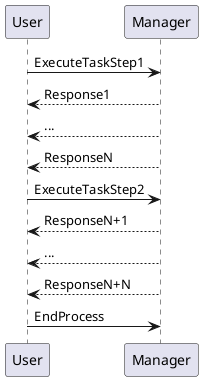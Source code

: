 @startuml

@startuml

User -> Manager: ExecuteTaskStep1
Manager --> User: Response1
Manager --> User: ...
Manager --> User: ResponseN
User -> Manager: ExecuteTaskStep2
Manager --> User: ResponseN+1
Manager --> User: ...
Manager --> User: ResponseN+N
Manager <- User: EndProcess

@enduml

@enduml
